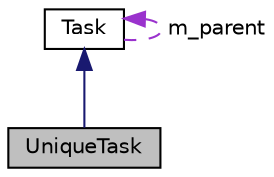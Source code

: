 digraph "UniqueTask"
{
  edge [fontname="Helvetica",fontsize="10",labelfontname="Helvetica",labelfontsize="10"];
  node [fontname="Helvetica",fontsize="10",shape=record];
  Node1 [label="UniqueTask",height=0.2,width=0.4,color="black", fillcolor="grey75", style="filled", fontcolor="black"];
  Node2 -> Node1 [dir="back",color="midnightblue",fontsize="10",style="solid",fontname="Helvetica"];
  Node2 [label="Task",height=0.2,width=0.4,color="black", fillcolor="white", style="filled",URL="$class_task.html",tooltip="Implémentation de la classe abstraite Task, classe de base de notre projet avec ses attibuts et ses m..."];
  Node2 -> Node2 [dir="back",color="darkorchid3",fontsize="10",style="dashed",label=" m_parent" ,fontname="Helvetica"];
}
